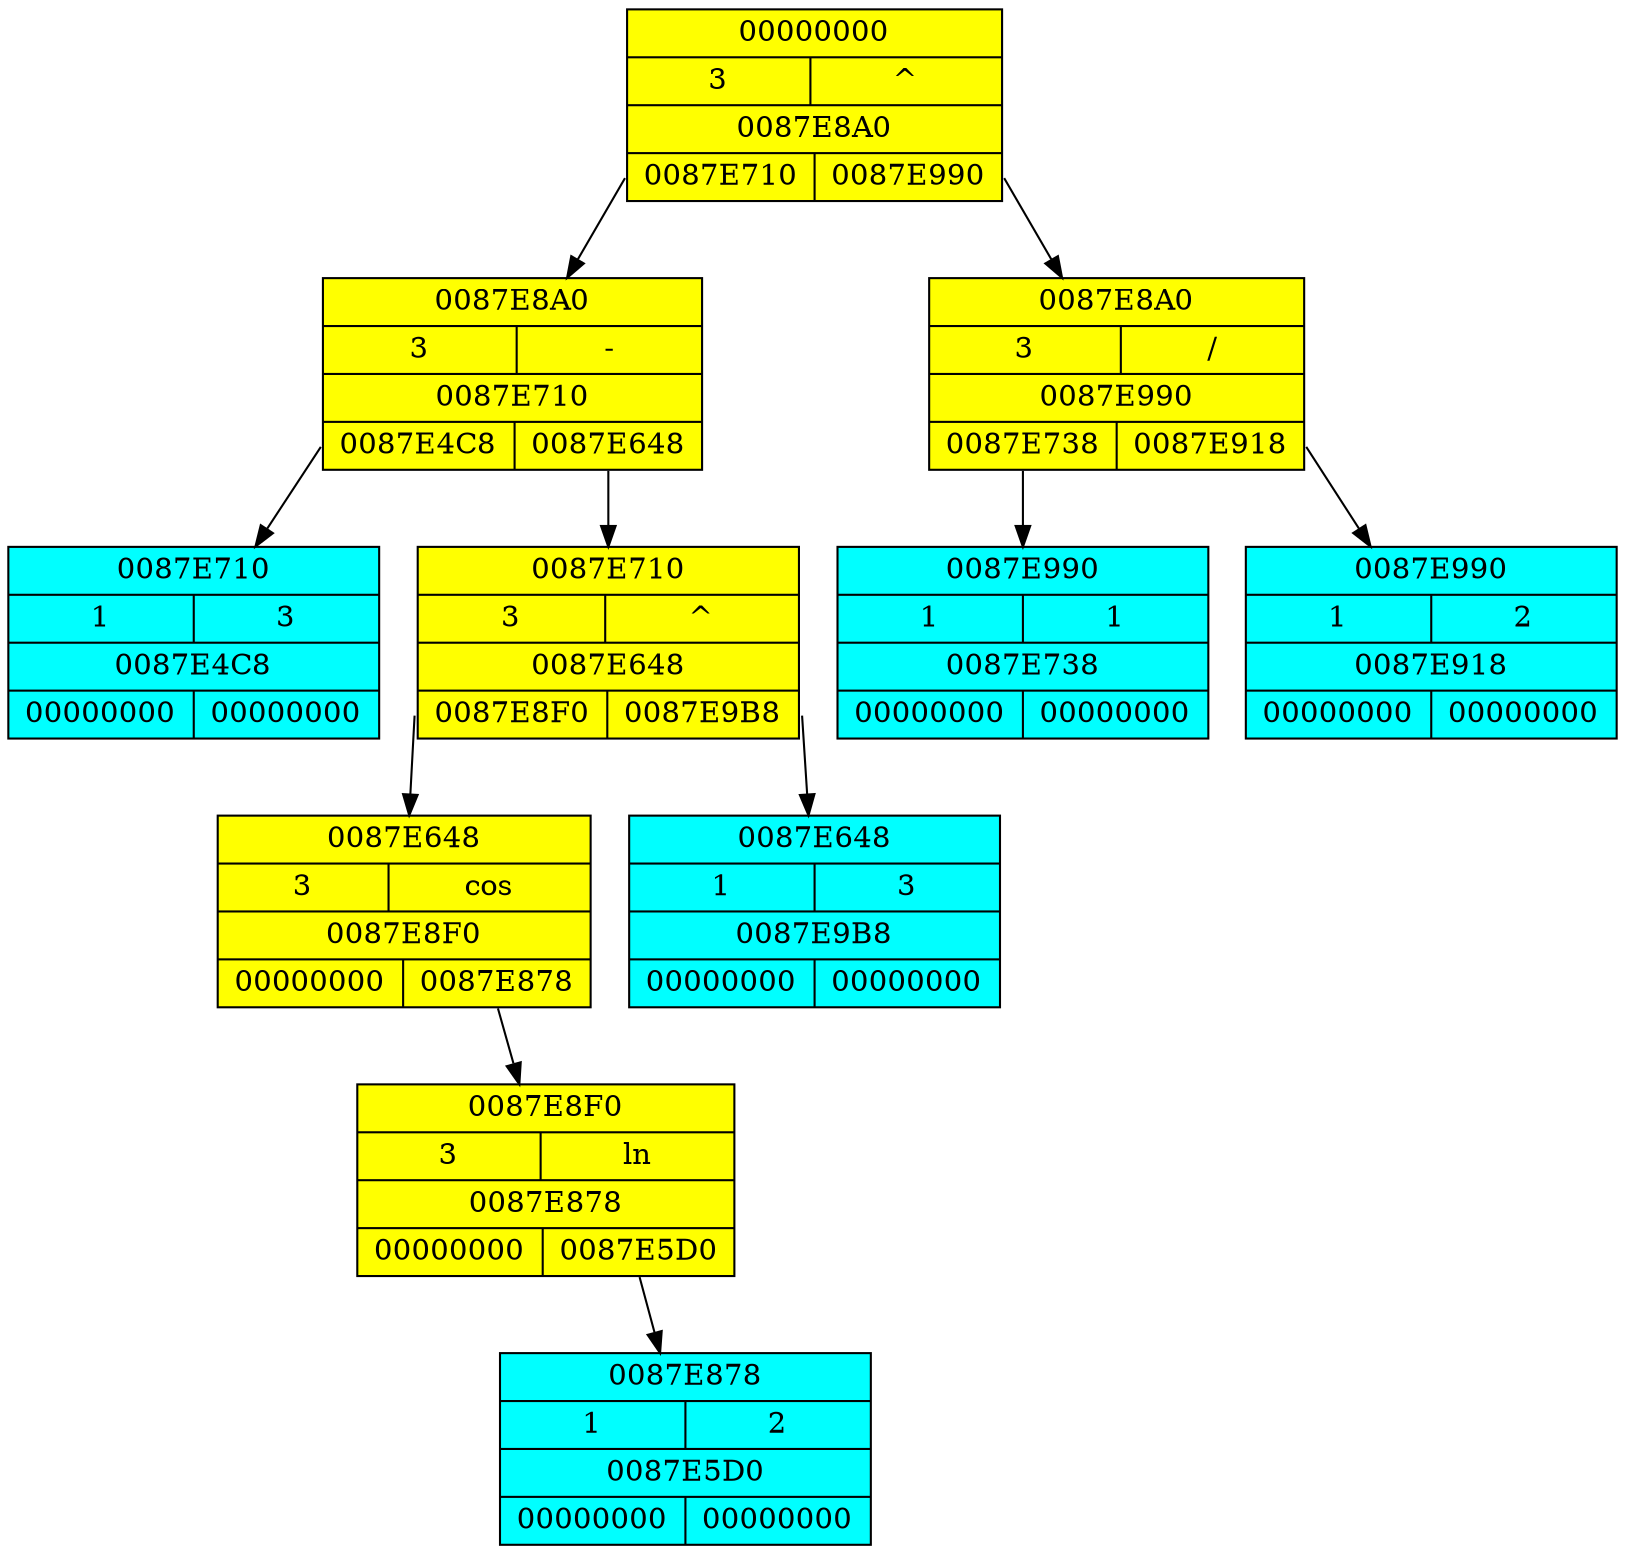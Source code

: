 digraph ge
{
 splines = "polyline";
8906912 [shape = record, style = filled, fillcolor = "yellow", label = "{00000000 | { 3 | ^ }| 0087E8A0 | {<l> 0087E710 | <r> 0087E990 }} "];
8906912:<l> -> 8906512 ;
8906912:<r> -> 8907152 ;
8906512 [shape = record, style = filled, fillcolor = "yellow", label = "{0087E8A0 | { 3 | - }| 0087E710 | {<l> 0087E4C8 | <r> 0087E648 }} "];
8906512:<l> -> 8905928 ;
8906512:<r> -> 8906312 ;
8905928 [shape = record, style = filled, fillcolor = "cyan", label = "{0087E710 | { 1 | 3 }| 0087E4C8 | {<l> 00000000 | <r> 00000000 }} "];
8906312 [shape = record, style = filled, fillcolor = "yellow", label = "{0087E710 | { 3 | ^ }| 0087E648 | {<l> 0087E8F0 | <r> 0087E9B8 }} "];
8906312:<l> -> 8906992 ;
8906312:<r> -> 8907192 ;
8906992 [shape = record, style = filled, fillcolor = "yellow", label = "{0087E648 | { 3 | cos }| 0087E8F0 | {<l> 00000000 | <r> 0087E878 }} "];
l8906992[shape = none, label = ""];
 8906992:<l> -> l8906992[style = "invis"];
8906992:<r> -> 8906872 ;
8906872 [shape = record, style = filled, fillcolor = "yellow", label = "{0087E8F0 | { 3 | ln }| 0087E878 | {<l> 00000000 | <r> 0087E5D0 }} "];
l8906872[shape = none, label = ""];
 8906872:<l> -> l8906872[style = "invis"];
8906872:<r> -> 8906192 ;
8906192 [shape = record, style = filled, fillcolor = "cyan", label = "{0087E878 | { 1 | 2 }| 0087E5D0 | {<l> 00000000 | <r> 00000000 }} "];
8907192 [shape = record, style = filled, fillcolor = "cyan", label = "{0087E648 | { 1 | 3 }| 0087E9B8 | {<l> 00000000 | <r> 00000000 }} "];
8907152 [shape = record, style = filled, fillcolor = "yellow", label = "{0087E8A0 | { 3 | / }| 0087E990 | {<l> 0087E738 | <r> 0087E918 }} "];
8907152:<l> -> 8906552 ;
8907152:<r> -> 8907032 ;
8906552 [shape = record, style = filled, fillcolor = "cyan", label = "{0087E990 | { 1 | 1 }| 0087E738 | {<l> 00000000 | <r> 00000000 }} "];
8907032 [shape = record, style = filled, fillcolor = "cyan", label = "{0087E990 | { 1 | 2 }| 0087E918 | {<l> 00000000 | <r> 00000000 }} "];
}
